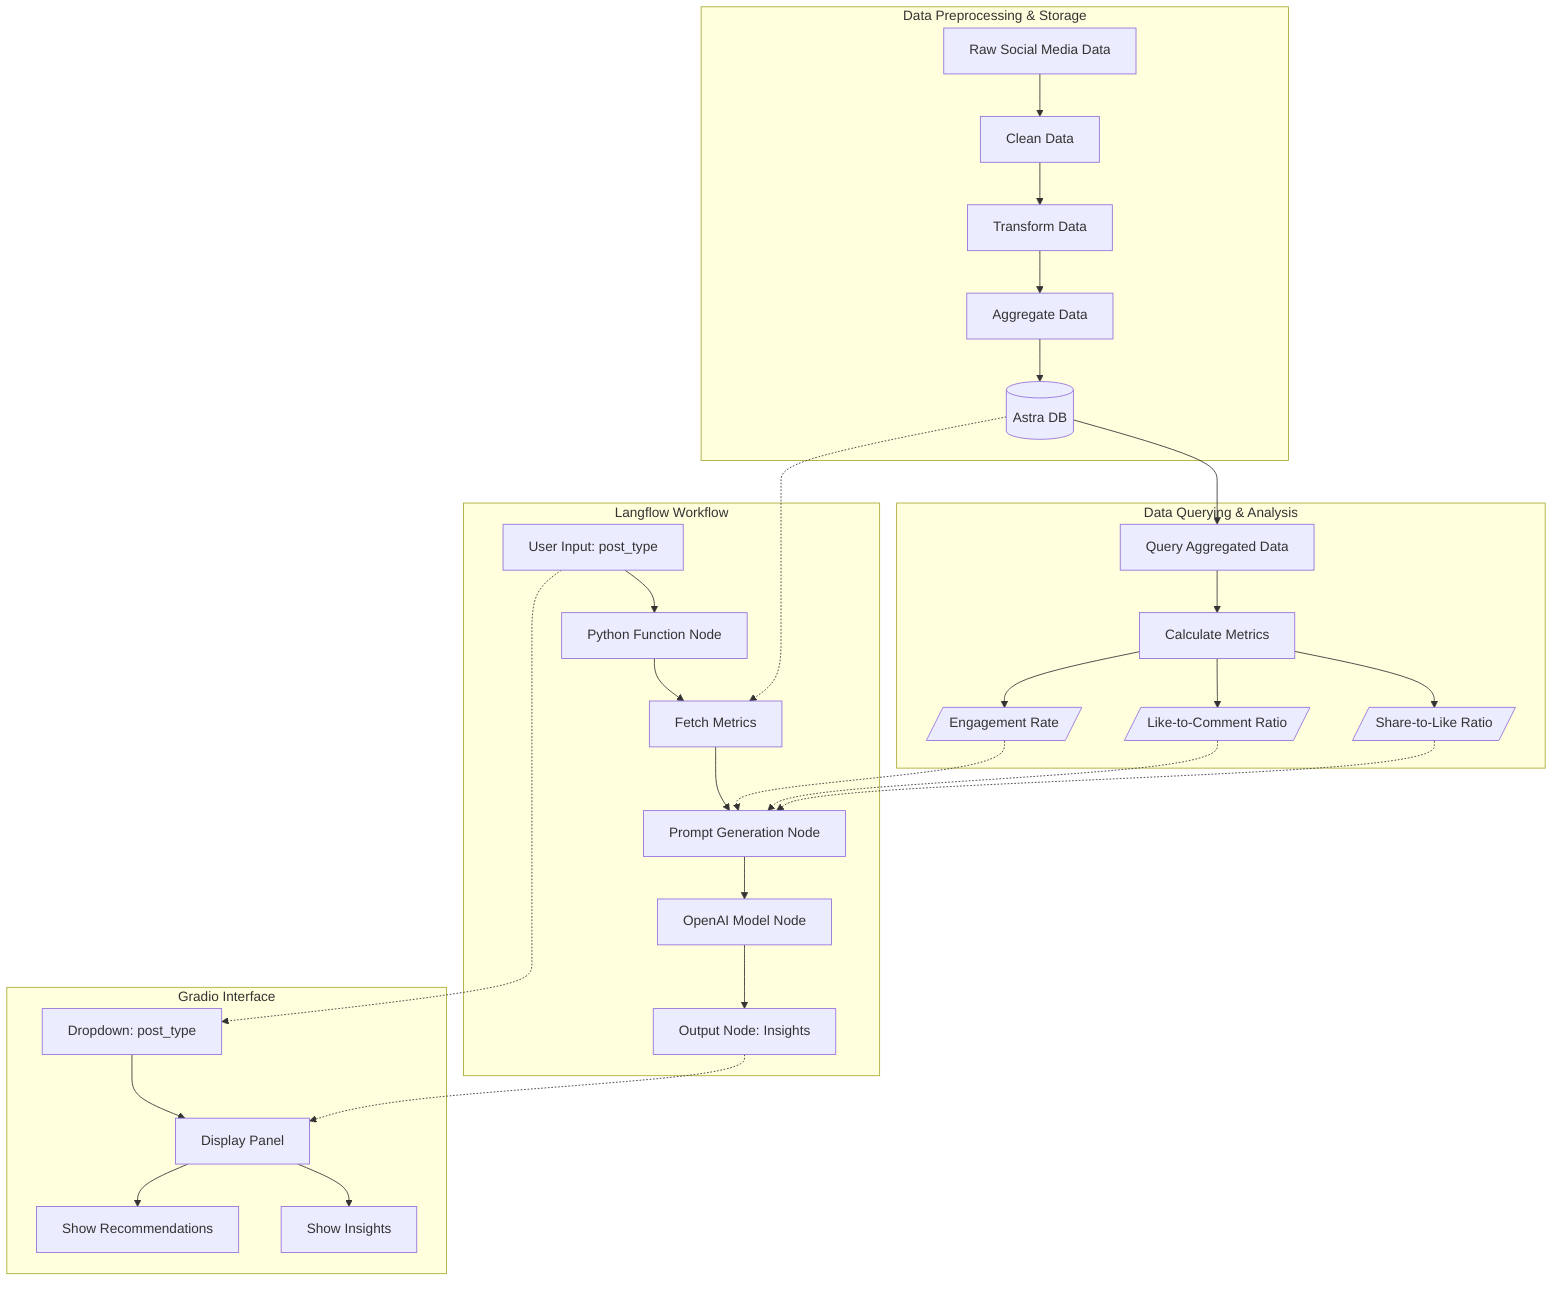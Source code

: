 flowchart TB
    subgraph PreProcess["Data Preprocessing & Storage"]
        A[Raw Social Media Data] --> B[Clean Data]
        B --> C[Transform Data]
        C --> D[Aggregate Data]
        D --> E[(Astra DB)]
    end

    subgraph Analysis["Data Querying & Analysis"]
        E --> F[Query Aggregated Data]
        F --> G[Calculate Metrics]
        G --> H[/Engagement Rate/]
        G --> I[/Like-to-Comment Ratio/]
        G --> J[/Share-to-Like Ratio/]
    end

    subgraph Langflow["Langflow Workflow"]
        K[User Input: post_type] --> L[Python Function Node]
        L --> M[Fetch Metrics]
        E -.-> M
        M --> N[Prompt Generation Node]
        H & I & J -.-> N
        N --> O[OpenAI Model Node]
        O --> P[Output Node: Insights]
    end

    subgraph Gradio["Gradio Interface"]
        Q[Dropdown: post_type] --> R[Display Panel]
        P -.-> R
        R --> S[Show Recommendations]
        R --> T[Show Insights]
    end

    K -.-> Q